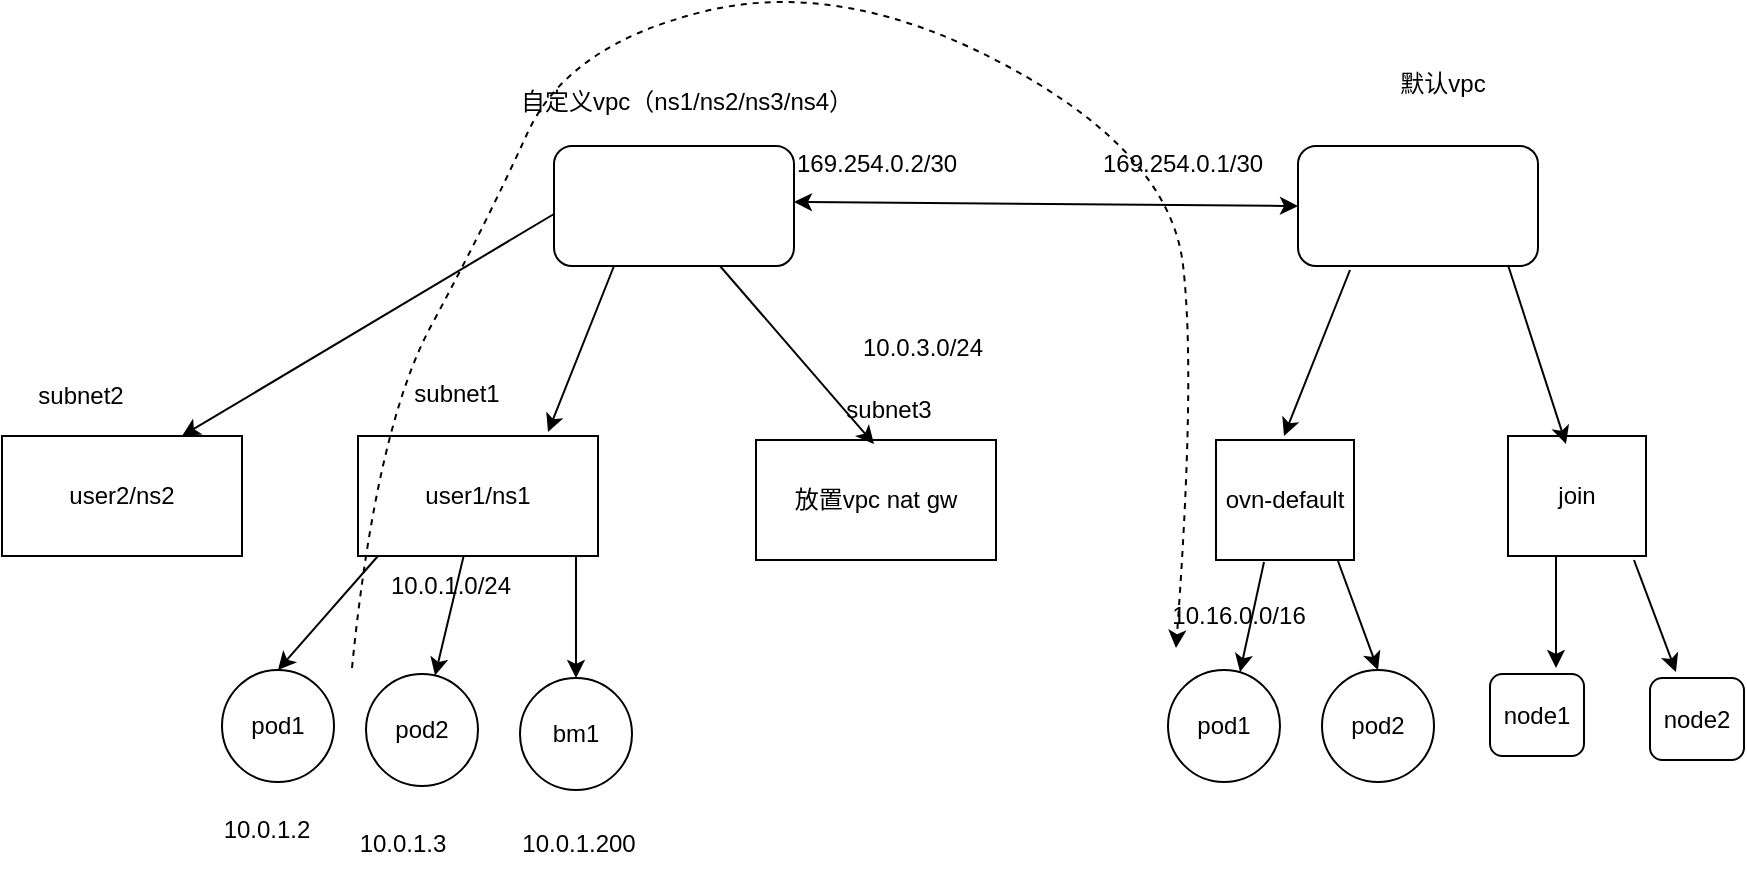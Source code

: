 <mxfile version="25.0.1">
  <diagram name="第 1 页" id="q1s--aifGB5CS_ZOAF3e">
    <mxGraphModel dx="1434" dy="771" grid="0" gridSize="10" guides="1" tooltips="1" connect="1" arrows="1" fold="1" page="1" pageScale="1" pageWidth="980" pageHeight="1390" math="0" shadow="0">
      <root>
        <mxCell id="0" />
        <mxCell id="1" parent="0" />
        <mxCell id="AVH_UQeY-OxYKy3fBDr7-1" value="" style="rounded=1;whiteSpace=wrap;html=1;" parent="1" vertex="1">
          <mxGeometry x="305" y="117" width="120" height="60" as="geometry" />
        </mxCell>
        <mxCell id="AVH_UQeY-OxYKy3fBDr7-2" value="自定义vpc（ns1/ns2/ns3/ns4）" style="text;html=1;align=center;verticalAlign=middle;resizable=0;points=[];autosize=1;strokeColor=none;fillColor=none;" parent="1" vertex="1">
          <mxGeometry x="279" y="82" width="184" height="26" as="geometry" />
        </mxCell>
        <mxCell id="AVH_UQeY-OxYKy3fBDr7-3" value="user1/ns1" style="rounded=0;whiteSpace=wrap;html=1;" parent="1" vertex="1">
          <mxGeometry x="207" y="262" width="120" height="60" as="geometry" />
        </mxCell>
        <mxCell id="AVH_UQeY-OxYKy3fBDr7-5" value="放置vpc nat gw" style="rounded=0;whiteSpace=wrap;html=1;" parent="1" vertex="1">
          <mxGeometry x="406" y="264" width="120" height="60" as="geometry" />
        </mxCell>
        <mxCell id="AVH_UQeY-OxYKy3fBDr7-6" value="" style="endArrow=classic;html=1;rounded=0;exitX=0.25;exitY=1;exitDx=0;exitDy=0;" parent="1" edge="1" source="AVH_UQeY-OxYKy3fBDr7-1">
          <mxGeometry width="50" height="50" relative="1" as="geometry">
            <mxPoint x="414" y="185" as="sourcePoint" />
            <mxPoint x="302" y="260" as="targetPoint" />
          </mxGeometry>
        </mxCell>
        <mxCell id="AVH_UQeY-OxYKy3fBDr7-8" value="" style="endArrow=classic;html=1;rounded=0;entryX=0.183;entryY=0.017;entryDx=0;entryDy=0;entryPerimeter=0;exitX=0.433;exitY=1.067;exitDx=0;exitDy=0;exitPerimeter=0;" parent="1" edge="1">
          <mxGeometry width="50" height="50" relative="1" as="geometry">
            <mxPoint x="388.0" y="177.0" as="sourcePoint" />
            <mxPoint x="465.0" y="266" as="targetPoint" />
          </mxGeometry>
        </mxCell>
        <mxCell id="AVH_UQeY-OxYKy3fBDr7-9" value="subnet1" style="text;html=1;align=center;verticalAlign=middle;resizable=0;points=[];autosize=1;strokeColor=none;fillColor=none;" parent="1" vertex="1">
          <mxGeometry x="225" y="228" width="61" height="26" as="geometry" />
        </mxCell>
        <mxCell id="AVH_UQeY-OxYKy3fBDr7-11" value="subnet3" style="text;html=1;align=center;verticalAlign=middle;resizable=0;points=[];autosize=1;strokeColor=none;fillColor=none;" parent="1" vertex="1">
          <mxGeometry x="441.5" y="236" width="61" height="26" as="geometry" />
        </mxCell>
        <mxCell id="AVH_UQeY-OxYKy3fBDr7-12" value="10.0.1.0/24" style="text;html=1;align=center;verticalAlign=middle;resizable=0;points=[];autosize=1;strokeColor=none;fillColor=none;" parent="1" vertex="1">
          <mxGeometry x="214" y="324" width="78" height="26" as="geometry" />
        </mxCell>
        <mxCell id="AVH_UQeY-OxYKy3fBDr7-14" value="10.0.3.0/24" style="text;html=1;align=center;verticalAlign=middle;resizable=0;points=[];autosize=1;strokeColor=none;fillColor=none;" parent="1" vertex="1">
          <mxGeometry x="450" y="205" width="78" height="26" as="geometry" />
        </mxCell>
        <mxCell id="AVH_UQeY-OxYKy3fBDr7-15" value="pod1" style="ellipse;whiteSpace=wrap;html=1;aspect=fixed;" parent="1" vertex="1">
          <mxGeometry x="139" y="379" width="56" height="56" as="geometry" />
        </mxCell>
        <mxCell id="AVH_UQeY-OxYKy3fBDr7-16" value="pod2&lt;span style=&quot;color: rgba(0, 0, 0, 0); font-family: monospace; font-size: 0px; text-align: start; text-wrap: nowrap;&quot;&gt;%3CmxGraphModel%3E%3Croot%3E%3CmxCell%20id%3D%220%22%2F%3E%3CmxCell%20id%3D%221%22%20parent%3D%220%22%2F%3E%3CmxCell%20id%3D%222%22%20value%3D%22pod1%22%20style%3D%22ellipse%3BwhiteSpace%3Dwrap%3Bhtml%3D1%3Baspect%3Dfixed%3B%22%20vertex%3D%221%22%20parent%3D%221%22%3E%3CmxGeometry%20x%3D%2227%22%20y%3D%22369%22%20width%3D%2256%22%20height%3D%2256%22%20as%3D%22geometry%22%2F%3E%3C%2FmxCell%3E%3C%2Froot%3E%3C%2FmxGraphModel%3E&lt;/span&gt;" style="ellipse;whiteSpace=wrap;html=1;aspect=fixed;" parent="1" vertex="1">
          <mxGeometry x="211" y="381" width="56" height="56" as="geometry" />
        </mxCell>
        <mxCell id="AVH_UQeY-OxYKy3fBDr7-17" value="bm1" style="ellipse;whiteSpace=wrap;html=1;aspect=fixed;" parent="1" vertex="1">
          <mxGeometry x="288" y="383" width="56" height="56" as="geometry" />
        </mxCell>
        <mxCell id="AVH_UQeY-OxYKy3fBDr7-21" value="" style="endArrow=classic;html=1;rounded=0;entryX=0.5;entryY=0;entryDx=0;entryDy=0;" parent="1" target="AVH_UQeY-OxYKy3fBDr7-15" edge="1">
          <mxGeometry width="50" height="50" relative="1" as="geometry">
            <mxPoint x="217" y="322" as="sourcePoint" />
            <mxPoint x="267" y="272" as="targetPoint" />
          </mxGeometry>
        </mxCell>
        <mxCell id="AVH_UQeY-OxYKy3fBDr7-23" value="" style="endArrow=classic;html=1;rounded=0;" parent="1" source="AVH_UQeY-OxYKy3fBDr7-3" target="AVH_UQeY-OxYKy3fBDr7-16" edge="1">
          <mxGeometry width="50" height="50" relative="1" as="geometry">
            <mxPoint x="227" y="332" as="sourcePoint" />
            <mxPoint x="177" y="389" as="targetPoint" />
          </mxGeometry>
        </mxCell>
        <mxCell id="AVH_UQeY-OxYKy3fBDr7-24" value="" style="endArrow=classic;html=1;rounded=0;exitX=0.603;exitY=0.192;exitDx=0;exitDy=0;exitPerimeter=0;entryX=0.5;entryY=0;entryDx=0;entryDy=0;" parent="1" edge="1" target="AVH_UQeY-OxYKy3fBDr7-17">
          <mxGeometry width="50" height="50" relative="1" as="geometry">
            <mxPoint x="316" y="322" as="sourcePoint" />
            <mxPoint x="316" y="378" as="targetPoint" />
          </mxGeometry>
        </mxCell>
        <mxCell id="AVH_UQeY-OxYKy3fBDr7-27" value="10.0.1.2" style="text;html=1;align=center;verticalAlign=middle;resizable=0;points=[];autosize=1;strokeColor=none;fillColor=none;" parent="1" vertex="1">
          <mxGeometry x="130" y="446" width="61" height="26" as="geometry" />
        </mxCell>
        <mxCell id="AVH_UQeY-OxYKy3fBDr7-28" value="10.0.1.3" style="text;html=1;align=center;verticalAlign=middle;resizable=0;points=[];autosize=1;strokeColor=none;fillColor=none;" parent="1" vertex="1">
          <mxGeometry x="198" y="453" width="61" height="26" as="geometry" />
        </mxCell>
        <mxCell id="AVH_UQeY-OxYKy3fBDr7-29" value="10.0.1.200" style="text;html=1;align=center;verticalAlign=middle;resizable=0;points=[];autosize=1;strokeColor=none;fillColor=none;" parent="1" vertex="1">
          <mxGeometry x="279" y="453" width="75" height="26" as="geometry" />
        </mxCell>
        <mxCell id="a3DeQjTCCvVqD6y2C2hu-1" value="" style="rounded=1;whiteSpace=wrap;html=1;" vertex="1" parent="1">
          <mxGeometry x="677" y="117" width="120" height="60" as="geometry" />
        </mxCell>
        <mxCell id="a3DeQjTCCvVqD6y2C2hu-2" value="默认vpc" style="text;html=1;align=center;verticalAlign=middle;resizable=0;points=[];autosize=1;strokeColor=none;fillColor=none;" vertex="1" parent="1">
          <mxGeometry x="718" y="73" width="61" height="26" as="geometry" />
        </mxCell>
        <mxCell id="a3DeQjTCCvVqD6y2C2hu-3" value="" style="endArrow=classic;startArrow=classic;html=1;rounded=0;entryX=0;entryY=0.5;entryDx=0;entryDy=0;" edge="1" parent="1" target="a3DeQjTCCvVqD6y2C2hu-1">
          <mxGeometry width="50" height="50" relative="1" as="geometry">
            <mxPoint x="425" y="145" as="sourcePoint" />
            <mxPoint x="475" y="95" as="targetPoint" />
          </mxGeometry>
        </mxCell>
        <mxCell id="a3DeQjTCCvVqD6y2C2hu-4" value="169.254.0.2/30" style="text;html=1;align=center;verticalAlign=middle;resizable=0;points=[];autosize=1;strokeColor=none;fillColor=none;" vertex="1" parent="1">
          <mxGeometry x="417" y="113" width="98" height="26" as="geometry" />
        </mxCell>
        <mxCell id="a3DeQjTCCvVqD6y2C2hu-5" value="169.254.0.1/30" style="text;html=1;align=center;verticalAlign=middle;resizable=0;points=[];autosize=1;strokeColor=none;fillColor=none;" vertex="1" parent="1">
          <mxGeometry x="570" y="113" width="98" height="26" as="geometry" />
        </mxCell>
        <mxCell id="a3DeQjTCCvVqD6y2C2hu-6" value="ovn-default" style="rounded=0;whiteSpace=wrap;html=1;" vertex="1" parent="1">
          <mxGeometry x="636" y="264" width="69" height="60" as="geometry" />
        </mxCell>
        <mxCell id="a3DeQjTCCvVqD6y2C2hu-7" value="join" style="rounded=0;whiteSpace=wrap;html=1;" vertex="1" parent="1">
          <mxGeometry x="782" y="262" width="69" height="60" as="geometry" />
        </mxCell>
        <mxCell id="a3DeQjTCCvVqD6y2C2hu-8" value="10.16.0.0/16" style="text;html=1;align=center;verticalAlign=middle;resizable=0;points=[];autosize=1;strokeColor=none;fillColor=none;" vertex="1" parent="1">
          <mxGeometry x="604" y="339" width="85" height="26" as="geometry" />
        </mxCell>
        <mxCell id="a3DeQjTCCvVqD6y2C2hu-10" value="pod1" style="ellipse;whiteSpace=wrap;html=1;aspect=fixed;" vertex="1" parent="1">
          <mxGeometry x="612" y="379" width="56" height="56" as="geometry" />
        </mxCell>
        <mxCell id="a3DeQjTCCvVqD6y2C2hu-11" value="pod2&lt;span style=&quot;color: rgba(0, 0, 0, 0); font-family: monospace; font-size: 0px; text-align: start; text-wrap: nowrap;&quot;&gt;%3CmxGraphModel%3E%3Croot%3E%3CmxCell%20id%3D%220%22%2F%3E%3CmxCell%20id%3D%221%22%20parent%3D%220%22%2F%3E%3CmxCell%20id%3D%222%22%20value%3D%22pod1%22%20style%3D%22ellipse%3BwhiteSpace%3Dwrap%3Bhtml%3D1%3Baspect%3Dfixed%3B%22%20vertex%3D%221%22%20parent%3D%221%22%3E%3CmxGeometry%20x%3D%2227%22%20y%3D%22369%22%20width%3D%2256%22%20height%3D%2256%22%20as%3D%22geometry%22%2F%3E%3C%2FmxCell%3E%3C%2Froot%3E%3C%2FmxGraphModel%3E&lt;/span&gt;" style="ellipse;whiteSpace=wrap;html=1;aspect=fixed;" vertex="1" parent="1">
          <mxGeometry x="689" y="379" width="56" height="56" as="geometry" />
        </mxCell>
        <mxCell id="a3DeQjTCCvVqD6y2C2hu-13" value="" style="endArrow=classic;html=1;rounded=0;exitX=0.348;exitY=1.017;exitDx=0;exitDy=0;exitPerimeter=0;entryX=0.643;entryY=0.018;entryDx=0;entryDy=0;entryPerimeter=0;" edge="1" parent="1" source="a3DeQjTCCvVqD6y2C2hu-6" target="a3DeQjTCCvVqD6y2C2hu-10">
          <mxGeometry width="50" height="50" relative="1" as="geometry">
            <mxPoint x="326" y="332" as="sourcePoint" />
            <mxPoint x="326" y="388" as="targetPoint" />
          </mxGeometry>
        </mxCell>
        <mxCell id="a3DeQjTCCvVqD6y2C2hu-14" value="" style="endArrow=classic;html=1;rounded=0;exitX=0.348;exitY=1.017;exitDx=0;exitDy=0;exitPerimeter=0;entryX=0.5;entryY=0;entryDx=0;entryDy=0;" edge="1" parent="1" target="a3DeQjTCCvVqD6y2C2hu-11">
          <mxGeometry width="50" height="50" relative="1" as="geometry">
            <mxPoint x="697" y="324.5" as="sourcePoint" />
            <mxPoint x="685" y="379.5" as="targetPoint" />
          </mxGeometry>
        </mxCell>
        <mxCell id="a3DeQjTCCvVqD6y2C2hu-15" value="" style="endArrow=classic;html=1;rounded=0;exitX=0.25;exitY=1;exitDx=0;exitDy=0;" edge="1" parent="1">
          <mxGeometry width="50" height="50" relative="1" as="geometry">
            <mxPoint x="703" y="179" as="sourcePoint" />
            <mxPoint x="670" y="262" as="targetPoint" />
          </mxGeometry>
        </mxCell>
        <mxCell id="a3DeQjTCCvVqD6y2C2hu-16" value="" style="endArrow=classic;html=1;rounded=0;exitX=0.25;exitY=1;exitDx=0;exitDy=0;entryX=0.42;entryY=0.067;entryDx=0;entryDy=0;entryPerimeter=0;" edge="1" parent="1" target="a3DeQjTCCvVqD6y2C2hu-7">
          <mxGeometry width="50" height="50" relative="1" as="geometry">
            <mxPoint x="782" y="176.5" as="sourcePoint" />
            <mxPoint x="749" y="259.5" as="targetPoint" />
          </mxGeometry>
        </mxCell>
        <mxCell id="a3DeQjTCCvVqD6y2C2hu-17" value="node1" style="rounded=1;whiteSpace=wrap;html=1;" vertex="1" parent="1">
          <mxGeometry x="773" y="381" width="47" height="41" as="geometry" />
        </mxCell>
        <mxCell id="a3DeQjTCCvVqD6y2C2hu-18" value="node2" style="rounded=1;whiteSpace=wrap;html=1;" vertex="1" parent="1">
          <mxGeometry x="853" y="383" width="47" height="41" as="geometry" />
        </mxCell>
        <mxCell id="a3DeQjTCCvVqD6y2C2hu-19" value="" style="endArrow=classic;html=1;rounded=0;exitX=0.603;exitY=0.192;exitDx=0;exitDy=0;exitPerimeter=0;" edge="1" parent="1">
          <mxGeometry width="50" height="50" relative="1" as="geometry">
            <mxPoint x="806" y="322" as="sourcePoint" />
            <mxPoint x="806" y="378" as="targetPoint" />
          </mxGeometry>
        </mxCell>
        <mxCell id="a3DeQjTCCvVqD6y2C2hu-20" value="" style="endArrow=classic;html=1;rounded=0;exitX=0.603;exitY=0.192;exitDx=0;exitDy=0;exitPerimeter=0;" edge="1" parent="1">
          <mxGeometry width="50" height="50" relative="1" as="geometry">
            <mxPoint x="845" y="324" as="sourcePoint" />
            <mxPoint x="866" y="380" as="targetPoint" />
          </mxGeometry>
        </mxCell>
        <mxCell id="a3DeQjTCCvVqD6y2C2hu-23" value="" style="curved=1;endArrow=classic;html=1;rounded=0;dashed=1;" edge="1" parent="1">
          <mxGeometry width="50" height="50" relative="1" as="geometry">
            <mxPoint x="204" y="378" as="sourcePoint" />
            <mxPoint x="616" y="368" as="targetPoint" />
            <Array as="points">
              <mxPoint x="216" y="258" />
              <mxPoint x="271" y="156" />
              <mxPoint x="312" y="66" />
              <mxPoint x="450" y="33" />
              <mxPoint x="613" y="121" />
              <mxPoint x="626" y="232" />
            </Array>
          </mxGeometry>
        </mxCell>
        <mxCell id="a3DeQjTCCvVqD6y2C2hu-24" value="user2/ns2" style="rounded=0;whiteSpace=wrap;html=1;" vertex="1" parent="1">
          <mxGeometry x="29" y="262" width="120" height="60" as="geometry" />
        </mxCell>
        <mxCell id="a3DeQjTCCvVqD6y2C2hu-25" value="" style="endArrow=classic;html=1;rounded=0;exitX=0.25;exitY=1;exitDx=0;exitDy=0;entryX=0.75;entryY=0;entryDx=0;entryDy=0;" edge="1" parent="1" target="a3DeQjTCCvVqD6y2C2hu-24">
          <mxGeometry width="50" height="50" relative="1" as="geometry">
            <mxPoint x="305" y="151" as="sourcePoint" />
            <mxPoint x="272" y="234" as="targetPoint" />
          </mxGeometry>
        </mxCell>
        <mxCell id="a3DeQjTCCvVqD6y2C2hu-26" value="subnet2" style="text;html=1;align=center;verticalAlign=middle;resizable=0;points=[];autosize=1;strokeColor=none;fillColor=none;" vertex="1" parent="1">
          <mxGeometry x="37" y="229" width="61" height="26" as="geometry" />
        </mxCell>
      </root>
    </mxGraphModel>
  </diagram>
</mxfile>
